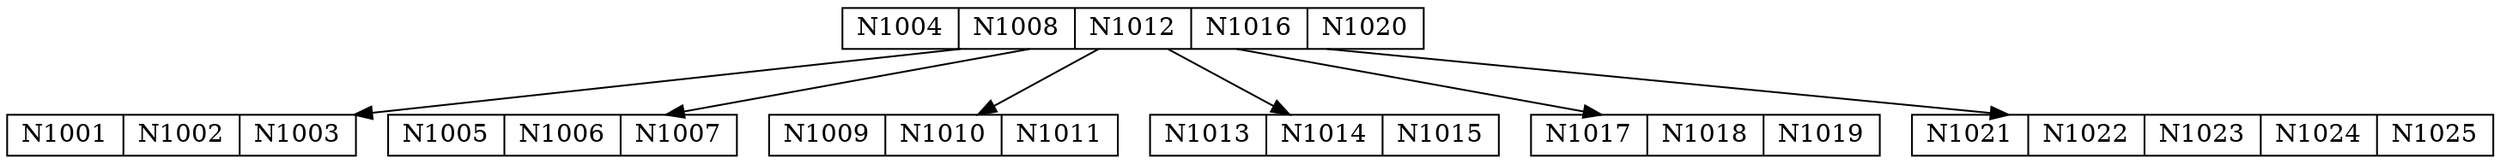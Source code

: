 digraph ArbolB {
node [shape=record, height=.1];
rankdir=TB;
nodo0x558523f40db0 [label="N1004 | N1008 | N1012 | N1016 | N1020"];
nodo0x558523f40db0 -> nodo0x558523f40e90;
nodo0x558523f40e90 [label="N1001 | N1002 | N1003"];
nodo0x558523f40db0 -> nodo0x558523f48e00;
nodo0x558523f48e00 [label="N1005 | N1006 | N1007"];
nodo0x558523f40db0 -> nodo0x558523f49550;
nodo0x558523f49550 [label="N1009 | N1010 | N1011"];
nodo0x558523f40db0 -> nodo0x558523f4a090;
nodo0x558523f4a090 [label="N1013 | N1014 | N1015"];
nodo0x558523f40db0 -> nodo0x558523f4abd0;
nodo0x558523f4abd0 [label="N1017 | N1018 | N1019"];
nodo0x558523f40db0 -> nodo0x558523f4b710;
nodo0x558523f4b710 [label="N1021 | N1022 | N1023 | N1024 | N1025"];
}

